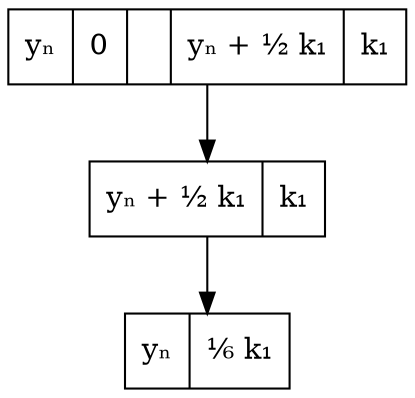 Digraph calc {
    // layout=neato;
    rankdir=TD;
    node [shape=record];
    y    [label="yₙ|0||yₙ + ½ k₁|k₁"];
    ypk1 [label="yₙ + ½ k₁|k₁"];
    yk1    [label="yₙ|⅙ k₁"];


    y -> ypk1 -> yk1;
}
